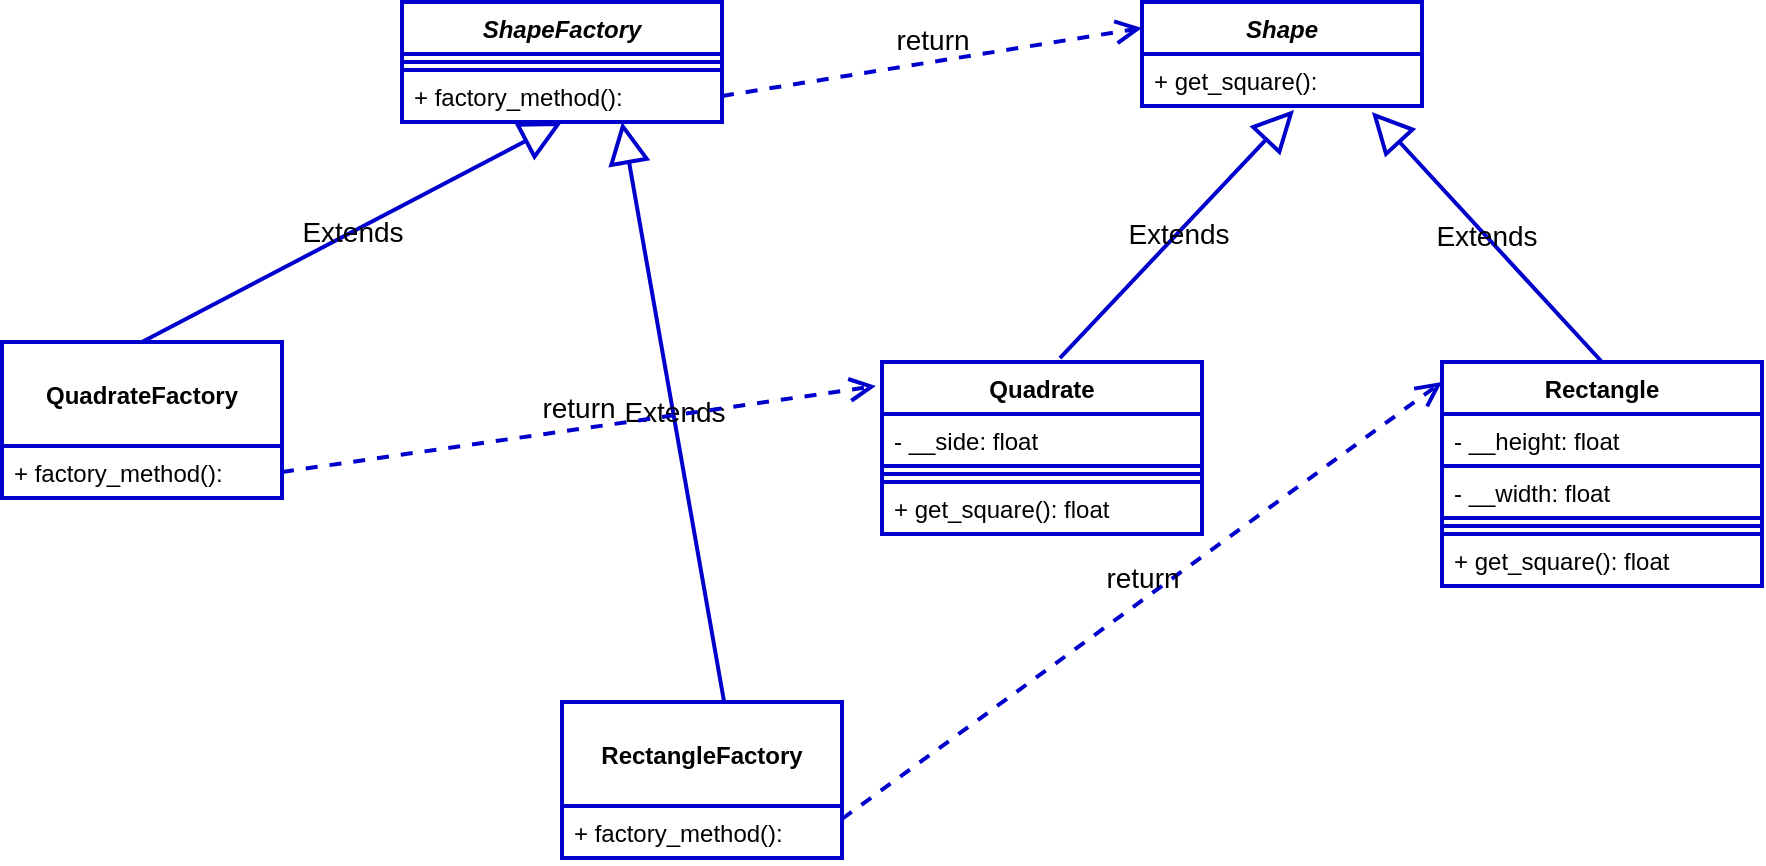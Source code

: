 <mxfile version="13.7.9" type="embed"><diagram id="sQBw_XVwJE98K51S46_R" name="Page-1"><mxGraphModel dx="1050" dy="686" grid="1" gridSize="10" guides="1" tooltips="1" connect="1" arrows="1" fold="1" page="1" pageScale="1" pageWidth="850" pageHeight="1100" background="#ffffff" math="0" shadow="0"><root><mxCell id="0"/><mxCell id="1" parent="0"/><mxCell id="2" value="ShapeFactory" style="swimlane;fontStyle=3;align=center;verticalAlign=top;childLayout=stackLayout;horizontal=1;startSize=26;horizontalStack=0;resizeParent=1;resizeParentMax=0;resizeLast=0;collapsible=1;marginBottom=0;fillColor=#FFFFFF;fontColor=#000000;strokeColor=#0000CC;strokeWidth=2;" parent="1" vertex="1"><mxGeometry x="230" y="220" width="160" height="60" as="geometry"/></mxCell><mxCell id="4" value="" style="line;strokeWidth=2;align=left;verticalAlign=middle;spacingTop=-1;spacingLeft=3;spacingRight=3;rotatable=0;labelPosition=right;points=[];portConstraint=eastwest;fillColor=#FFFFFF;fontColor=#000000;strokeColor=#0000CC;" parent="2" vertex="1"><mxGeometry y="26" width="160" height="8" as="geometry"/></mxCell><mxCell id="5" value="+ factory_method(): " style="text;align=left;verticalAlign=top;spacingLeft=4;spacingRight=4;overflow=hidden;rotatable=0;points=[[0,0.5],[1,0.5]];portConstraint=eastwest;fillColor=#FFFFFF;fontColor=#000000;strokeColor=#0000CC;strokeWidth=2;" parent="2" vertex="1"><mxGeometry y="34" width="160" height="26" as="geometry"/></mxCell><mxCell id="6" value="Shape" style="swimlane;fontStyle=3;childLayout=stackLayout;horizontal=1;startSize=26;horizontalStack=0;resizeParent=1;resizeParentMax=0;resizeLast=0;collapsible=1;marginBottom=0;strokeColor=#0000CC;strokeWidth=2;fontColor=#000000;fillColor=#FFFFFF;" parent="1" vertex="1"><mxGeometry x="600" y="220" width="140" height="52" as="geometry"/></mxCell><mxCell id="7" value="+ get_square(): " style="text;align=left;verticalAlign=top;spacingLeft=4;spacingRight=4;overflow=hidden;rotatable=0;points=[[0,0.5],[1,0.5]];portConstraint=eastwest;fontColor=#000000;fillColor=#FFFFFF;strokeColor=#0000CC;strokeWidth=2;" parent="6" vertex="1"><mxGeometry y="26" width="140" height="26" as="geometry"/></mxCell><mxCell id="11" value="return" style="html=1;verticalAlign=bottom;endArrow=open;dashed=1;endSize=9;exitX=1;exitY=0.5;exitDx=0;exitDy=0;entryX=0;entryY=0.25;entryDx=0;entryDy=0;targetPerimeterSpacing=2;strokeWidth=2;strokeColor=#0000CC;fontColor=#000000;labelBackgroundColor=none;fontSize=14;" parent="1" source="5" target="6" edge="1"><mxGeometry relative="1" as="geometry"><mxPoint x="460" y="350" as="sourcePoint"/><mxPoint x="380" y="350" as="targetPoint"/></mxGeometry></mxCell><mxCell id="19" value="Rectangle" style="swimlane;fontStyle=1;align=center;verticalAlign=top;childLayout=stackLayout;horizontal=1;startSize=26;horizontalStack=0;resizeParent=1;resizeParentMax=0;resizeLast=0;collapsible=1;marginBottom=0;fillColor=#FFFFFF;fontColor=#000000;strokeColor=#0000CC;strokeWidth=2;" parent="1" vertex="1"><mxGeometry x="750" y="400" width="160" height="112" as="geometry"/></mxCell><mxCell id="23" value="- __height: float" style="text;align=left;verticalAlign=top;spacingLeft=4;spacingRight=4;overflow=hidden;rotatable=0;points=[[0,0.5],[1,0.5]];portConstraint=eastwest;fontColor=#000000;fillColor=#FFFFFF;strokeWidth=2;strokeColor=#0000CC;" parent="19" vertex="1"><mxGeometry y="26" width="160" height="26" as="geometry"/></mxCell><mxCell id="24" value="- __width: float" style="text;align=left;verticalAlign=top;spacingLeft=4;spacingRight=4;overflow=hidden;rotatable=0;points=[[0,0.5],[1,0.5]];portConstraint=eastwest;fontColor=#000000;fillColor=#FFFFFF;strokeColor=#0000CC;strokeWidth=2;" parent="19" vertex="1"><mxGeometry y="52" width="160" height="26" as="geometry"/></mxCell><mxCell id="20" value="" style="line;strokeWidth=2;align=left;verticalAlign=middle;spacingTop=-1;spacingLeft=3;spacingRight=3;rotatable=0;labelPosition=right;points=[];portConstraint=eastwest;fillColor=#FFFFFF;fontColor=#000000;strokeColor=#0000CC;" parent="19" vertex="1"><mxGeometry y="78" width="160" height="8" as="geometry"/></mxCell><mxCell id="21" value="+ get_square(): float" style="text;align=left;verticalAlign=top;spacingLeft=4;spacingRight=4;overflow=hidden;rotatable=0;points=[[0,0.5],[1,0.5]];portConstraint=eastwest;fillColor=#FFFFFF;fontColor=#000000;strokeColor=#0000CC;strokeWidth=2;" parent="19" vertex="1"><mxGeometry y="86" width="160" height="26" as="geometry"/></mxCell><mxCell id="16" value="Quadrate" style="swimlane;fontStyle=1;align=center;verticalAlign=top;childLayout=stackLayout;horizontal=1;startSize=26;horizontalStack=0;resizeParent=1;resizeParentMax=0;resizeLast=0;collapsible=1;marginBottom=0;fillColor=#FFFFFF;fontColor=#000000;strokeColor=#0000CC;strokeWidth=2;" parent="1" vertex="1"><mxGeometry x="470" y="400" width="160" height="86" as="geometry"/></mxCell><mxCell id="22" value="- __side: float" style="text;align=left;verticalAlign=top;spacingLeft=4;spacingRight=4;overflow=hidden;rotatable=0;points=[[0,0.5],[1,0.5]];portConstraint=eastwest;fontColor=#000000;fillColor=#FFFFFF;strokeColor=#0000CC;strokeWidth=2;" parent="16" vertex="1"><mxGeometry y="26" width="160" height="26" as="geometry"/></mxCell><mxCell id="17" value="" style="line;strokeWidth=2;align=left;verticalAlign=middle;spacingTop=-1;spacingLeft=3;spacingRight=3;rotatable=0;labelPosition=right;points=[];portConstraint=eastwest;fillColor=#FFFFFF;fontColor=#000000;strokeColor=#0000CC;" parent="16" vertex="1"><mxGeometry y="52" width="160" height="8" as="geometry"/></mxCell><mxCell id="18" value="+ get_square(): float" style="text;align=left;verticalAlign=top;spacingLeft=4;spacingRight=4;overflow=hidden;rotatable=0;points=[[0,0.5],[1,0.5]];portConstraint=eastwest;fillColor=#FFFFFF;fontColor=#000000;strokeColor=#0000CC;strokeWidth=2;" parent="16" vertex="1"><mxGeometry y="60" width="160" height="26" as="geometry"/></mxCell><mxCell id="25" value="Extends" style="endArrow=block;endSize=16;endFill=0;html=1;labelBackgroundColor=none;strokeColor=#0000CC;strokeWidth=2;fontColor=#000000;entryX=0.543;entryY=1.077;entryDx=0;entryDy=0;entryPerimeter=0;exitX=0.556;exitY=-0.023;exitDx=0;exitDy=0;exitPerimeter=0;fontSize=14;" parent="1" source="16" target="7" edge="1"><mxGeometry width="160" relative="1" as="geometry"><mxPoint x="340" y="350" as="sourcePoint"/><mxPoint x="500" y="350" as="targetPoint"/></mxGeometry></mxCell><mxCell id="26" value="Extends" style="endArrow=block;endSize=16;endFill=0;html=1;labelBackgroundColor=none;strokeColor=#0000CC;strokeWidth=2;fontColor=#000000;exitX=0.5;exitY=0;exitDx=0;exitDy=0;entryX=0.821;entryY=1.115;entryDx=0;entryDy=0;entryPerimeter=0;fontSize=14;" parent="1" source="19" target="7" edge="1"><mxGeometry width="160" relative="1" as="geometry"><mxPoint x="568.96" y="408.022" as="sourcePoint"/><mxPoint x="710" y="350" as="targetPoint"/></mxGeometry></mxCell><mxCell id="29" value="QuadrateFactory" style="swimlane;fontStyle=1;childLayout=stackLayout;horizontal=1;startSize=52;horizontalStack=0;resizeParent=1;resizeParentMax=0;resizeLast=0;collapsible=1;marginBottom=0;strokeColor=#0000CC;strokeWidth=2;fontColor=#000000;fillColor=#FFFFFF;" parent="1" vertex="1"><mxGeometry x="30" y="390" width="140" height="78" as="geometry"/></mxCell><mxCell id="30" value="+ factory_method(): " style="text;align=left;verticalAlign=top;spacingLeft=4;spacingRight=4;overflow=hidden;rotatable=0;points=[[0,0.5],[1,0.5]];portConstraint=eastwest;fontColor=#000000;fillColor=#FFFFFF;strokeColor=#0000CC;strokeWidth=2;" parent="29" vertex="1"><mxGeometry y="52" width="140" height="26" as="geometry"/></mxCell><mxCell id="33" value="Extends" style="endArrow=block;endSize=16;endFill=0;html=1;labelBackgroundColor=none;strokeColor=#0000CC;strokeWidth=2;fontColor=#000000;entryX=0.5;entryY=1;entryDx=0;entryDy=0;exitX=0.5;exitY=0;exitDx=0;exitDy=0;fontSize=14;" parent="1" source="29" target="2" edge="1"><mxGeometry width="160" relative="1" as="geometry"><mxPoint x="230.0" y="424.022" as="sourcePoint"/><mxPoint x="347.06" y="300.002" as="targetPoint"/></mxGeometry></mxCell><mxCell id="34" value="Extends" style="endArrow=block;endSize=16;endFill=0;html=1;labelBackgroundColor=none;strokeColor=#0000CC;strokeWidth=2;fontColor=#000000;exitX=0.579;exitY=0;exitDx=0;exitDy=0;exitPerimeter=0;fontSize=14;" parent="1" source="31" edge="1"><mxGeometry width="160" relative="1" as="geometry"><mxPoint x="578.96" y="418.022" as="sourcePoint"/><mxPoint x="340" y="280" as="targetPoint"/></mxGeometry></mxCell><mxCell id="35" value="return" style="html=1;verticalAlign=bottom;endArrow=open;dashed=1;endSize=9;exitX=1;exitY=0.5;exitDx=0;exitDy=0;entryX=-0.019;entryY=0.14;entryDx=0;entryDy=0;targetPerimeterSpacing=2;strokeWidth=2;strokeColor=#0000CC;fontColor=#000000;labelBackgroundColor=none;entryPerimeter=0;fontSize=14;" parent="1" source="30" target="16" edge="1"><mxGeometry relative="1" as="geometry"><mxPoint x="200" y="486" as="sourcePoint"/><mxPoint x="410" y="452" as="targetPoint"/></mxGeometry></mxCell><mxCell id="36" value="return" style="html=1;verticalAlign=bottom;endArrow=open;dashed=1;endSize=9;exitX=1;exitY=0.75;exitDx=0;exitDy=0;entryX=0;entryY=0.089;entryDx=0;entryDy=0;targetPerimeterSpacing=2;strokeWidth=2;strokeColor=#0000CC;fontColor=#000000;labelBackgroundColor=none;entryPerimeter=0;fontSize=14;" parent="1" source="31" target="19" edge="1"><mxGeometry relative="1" as="geometry"><mxPoint x="410" y="287" as="sourcePoint"/><mxPoint x="620" y="253" as="targetPoint"/></mxGeometry></mxCell><mxCell id="31" value="RectangleFactory" style="swimlane;fontStyle=1;childLayout=stackLayout;horizontal=1;startSize=52;horizontalStack=0;resizeParent=1;resizeParentMax=0;resizeLast=0;collapsible=1;marginBottom=0;strokeColor=#0000CC;strokeWidth=2;fontColor=#000000;fillColor=#FFFFFF;" parent="1" vertex="1"><mxGeometry x="310" y="570" width="140" height="78" as="geometry"/></mxCell><mxCell id="32" value="+ factory_method(): " style="text;align=left;verticalAlign=top;spacingLeft=4;spacingRight=4;overflow=hidden;rotatable=0;points=[[0,0.5],[1,0.5]];portConstraint=eastwest;fontColor=#000000;fillColor=#FFFFFF;strokeColor=#0000CC;strokeWidth=2;" parent="31" vertex="1"><mxGeometry y="52" width="140" height="26" as="geometry"/></mxCell></root></mxGraphModel></diagram></mxfile>